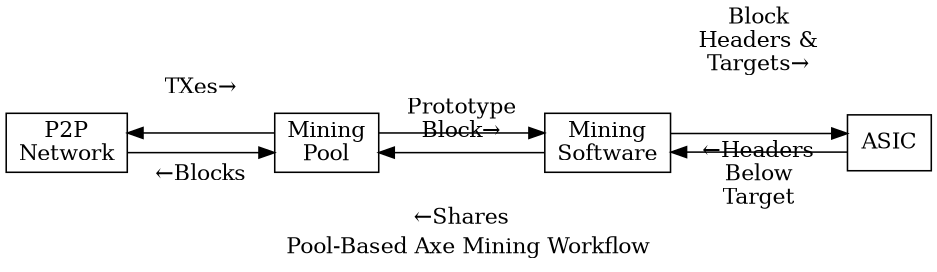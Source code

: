 digraph {

size=6.25;
rankdir=LR
node [ shape = "box" ]
splines = ortho;
//ranksep = 10;
nodesep = 0.5;

p2pnetwork [ label = "P2P\nNetwork" ]
asic0 [ label = "ASIC" ];
software [ label = "Mining\nSoftware" ]
pool0 [ label = "Mining\nPool" ];

pool0 -> software [ label = "Prototype\nBlock→" ];
p2pnetwork -> pool0 [ label = "TXes→" ];
pool0 -> p2pnetwork [ label = "←Blocks" ];

software -> asic0 [ label = "Block\nHeaders &\nTargets→" ];
asic0 -> software [ label = "←Headers\nBelow\nTarget" ];

software -> pool0 [ constraint = false, label = "←Shares" ];

label = "Pool-Based Axe Mining Workflow"
}

